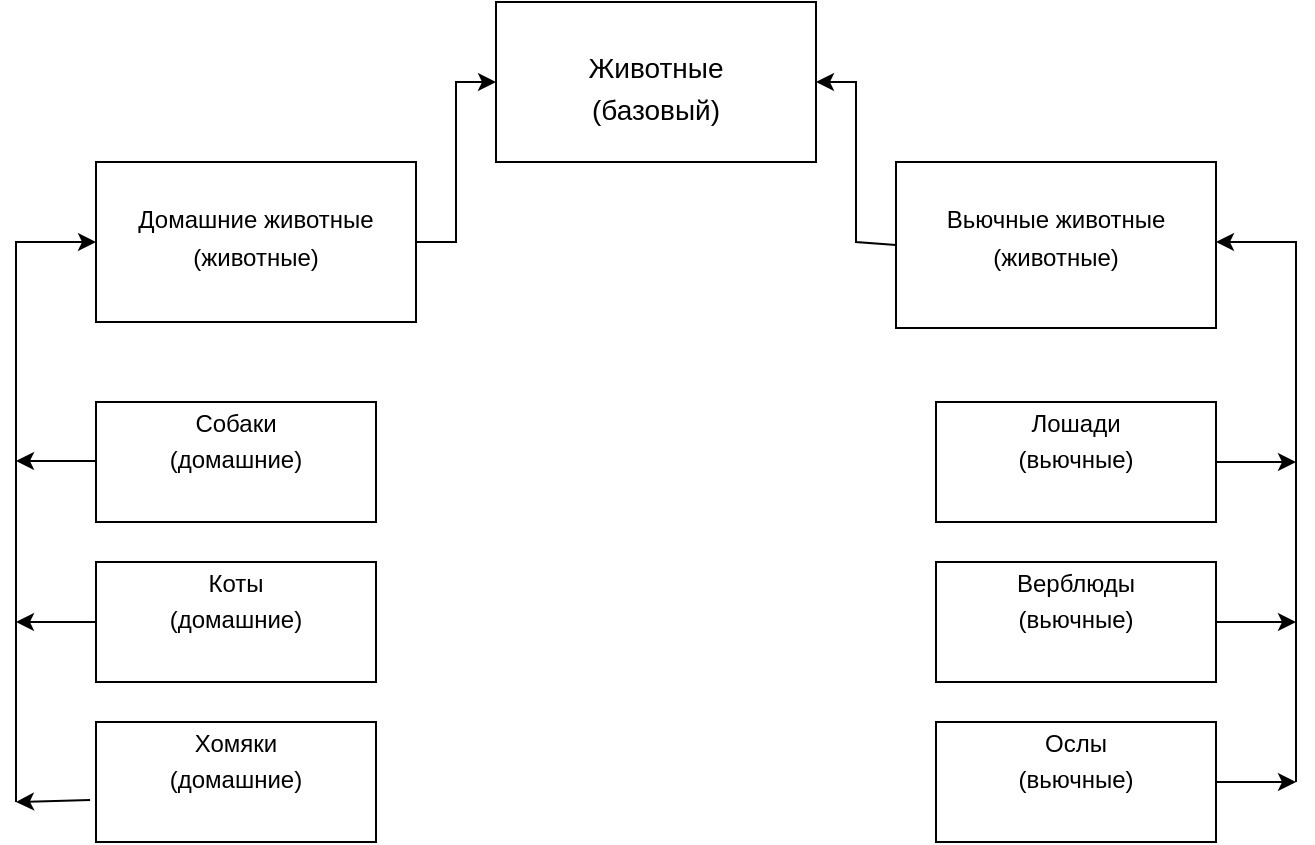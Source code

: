 <mxfile version="21.6.1" type="device">
  <diagram name="Page-1" id="e7e014a7-5840-1c2e-5031-d8a46d1fe8dd">
    <mxGraphModel dx="726" dy="407" grid="1" gridSize="10" guides="1" tooltips="1" connect="1" arrows="1" fold="1" page="1" pageScale="1" pageWidth="1169" pageHeight="826" background="none" math="0" shadow="0">
      <root>
        <mxCell id="0" />
        <mxCell id="1" parent="0" />
        <mxCell id="tGdlwRBx1bDIZQyUGaqJ-41" value="&lt;p style=&quot;margin: 4px 0px 0px; font-size: 14px;&quot;&gt;&lt;br&gt;&lt;/p&gt;&lt;p style=&quot;margin: 4px 0px 0px; font-size: 14px;&quot;&gt;Животные&lt;/p&gt;&lt;p style=&quot;margin: 4px 0px 0px; font-size: 14px;&quot;&gt;(базовый)&lt;/p&gt;" style="verticalAlign=top;align=center;overflow=fill;fontSize=12;fontFamily=Helvetica;html=1;" parent="1" vertex="1">
          <mxGeometry x="320" y="280" width="160" height="80" as="geometry" />
        </mxCell>
        <mxCell id="tGdlwRBx1bDIZQyUGaqJ-42" value="&lt;p style=&quot;margin:0px;margin-top:4px;text-align:center;&quot;&gt;&lt;br&gt;&lt;/p&gt;&lt;p style=&quot;margin:0px;margin-top:4px;text-align:center;&quot;&gt;Домашние животные&lt;/p&gt;&lt;p style=&quot;margin:0px;margin-top:4px;text-align:center;&quot;&gt;(животные)&lt;/p&gt;" style="verticalAlign=top;align=left;overflow=fill;fontSize=12;fontFamily=Helvetica;html=1;fillColor=#FFFFFF;" parent="1" vertex="1">
          <mxGeometry x="120" y="360" width="160" height="80" as="geometry" />
        </mxCell>
        <mxCell id="tGdlwRBx1bDIZQyUGaqJ-43" value="&lt;p style=&quot;margin: 4px 0px 0px; text-align: center;&quot;&gt;&lt;font style=&quot;font-size: 12px;&quot;&gt;&lt;br&gt;&lt;/font&gt;&lt;/p&gt;&lt;p style=&quot;margin: 4px 0px 0px; text-align: center;&quot;&gt;&lt;font style=&quot;font-size: 12px;&quot;&gt;Вьючные животные&lt;/font&gt;&lt;/p&gt;&lt;p style=&quot;margin: 4px 0px 0px; text-align: center;&quot;&gt;&lt;font style=&quot;font-size: 12px;&quot;&gt;(животные)&lt;/font&gt;&lt;/p&gt;" style="verticalAlign=top;align=left;overflow=fill;fontSize=12;fontFamily=Helvetica;html=1;" parent="1" vertex="1">
          <mxGeometry x="520" y="360" width="160" height="83" as="geometry" />
        </mxCell>
        <mxCell id="tGdlwRBx1bDIZQyUGaqJ-44" value="&lt;p style=&quot;margin:0px;margin-top:4px;text-align:center;&quot;&gt;Собаки&lt;/p&gt;&lt;p style=&quot;margin:0px;margin-top:4px;text-align:center;&quot;&gt;(домашние)&lt;/p&gt;" style="verticalAlign=top;align=left;overflow=fill;fontSize=12;fontFamily=Helvetica;html=1;" parent="1" vertex="1">
          <mxGeometry x="120" y="480" width="140" height="60" as="geometry" />
        </mxCell>
        <mxCell id="tGdlwRBx1bDIZQyUGaqJ-45" value="&lt;p style=&quot;border-color: var(--border-color); margin: 4px 0px 0px; text-align: center;&quot;&gt;Коты&lt;/p&gt;&lt;p style=&quot;border-color: var(--border-color); margin: 4px 0px 0px; text-align: center;&quot;&gt;(домашние)&lt;br&gt;&lt;/p&gt;" style="verticalAlign=top;align=left;overflow=fill;fontSize=12;fontFamily=Helvetica;html=1;" parent="1" vertex="1">
          <mxGeometry x="120" y="560" width="140" height="60" as="geometry" />
        </mxCell>
        <mxCell id="tGdlwRBx1bDIZQyUGaqJ-46" value="&lt;p style=&quot;border-color: var(--border-color); margin: 4px 0px 0px; text-align: center;&quot;&gt;Хомяки&lt;/p&gt;&lt;p style=&quot;border-color: var(--border-color); margin: 4px 0px 0px; text-align: center;&quot;&gt;(домашние)&lt;br&gt;&lt;/p&gt;" style="verticalAlign=top;align=left;overflow=fill;fontSize=12;fontFamily=Helvetica;html=1;" parent="1" vertex="1">
          <mxGeometry x="120" y="640" width="140" height="60" as="geometry" />
        </mxCell>
        <mxCell id="tGdlwRBx1bDIZQyUGaqJ-47" value="&lt;p style=&quot;border-color: var(--border-color); margin: 4px 0px 0px; text-align: center;&quot;&gt;Лошади&lt;/p&gt;&lt;p style=&quot;border-color: var(--border-color); margin: 4px 0px 0px; text-align: center;&quot;&gt;(вьючные)&lt;/p&gt;" style="verticalAlign=top;align=left;overflow=fill;fontSize=12;fontFamily=Helvetica;html=1;" parent="1" vertex="1">
          <mxGeometry x="540" y="480" width="140" height="60" as="geometry" />
        </mxCell>
        <mxCell id="tGdlwRBx1bDIZQyUGaqJ-48" value="&lt;p style=&quot;border-color: var(--border-color); margin: 4px 0px 0px; text-align: center;&quot;&gt;Верблюды&lt;/p&gt;&lt;p style=&quot;border-color: var(--border-color); margin: 4px 0px 0px; text-align: center;&quot;&gt;(вьючные)&lt;/p&gt;" style="verticalAlign=top;align=left;overflow=fill;fontSize=12;fontFamily=Helvetica;html=1;" parent="1" vertex="1">
          <mxGeometry x="540" y="560" width="140" height="60" as="geometry" />
        </mxCell>
        <mxCell id="tGdlwRBx1bDIZQyUGaqJ-50" value="&lt;p style=&quot;border-color: var(--border-color); margin: 4px 0px 0px; text-align: center;&quot;&gt;Ослы&lt;/p&gt;&lt;p style=&quot;border-color: var(--border-color); margin: 4px 0px 0px; text-align: center;&quot;&gt;(вьючные)&lt;/p&gt;" style="verticalAlign=top;align=left;overflow=fill;fontSize=12;fontFamily=Helvetica;html=1;" parent="1" vertex="1">
          <mxGeometry x="540" y="640" width="140" height="60" as="geometry" />
        </mxCell>
        <mxCell id="6s2-XC50rbLZh-7hoy3M-1" value="" style="endArrow=classic;html=1;rounded=0;fontSize=14;exitX=0;exitY=0.5;exitDx=0;exitDy=0;entryX=1;entryY=0.5;entryDx=0;entryDy=0;" parent="1" source="tGdlwRBx1bDIZQyUGaqJ-43" target="tGdlwRBx1bDIZQyUGaqJ-41" edge="1">
          <mxGeometry width="50" height="50" relative="1" as="geometry">
            <mxPoint x="520" y="350" as="sourcePoint" />
            <mxPoint x="570" y="300" as="targetPoint" />
            <Array as="points">
              <mxPoint x="500" y="400" />
              <mxPoint x="500" y="360" />
              <mxPoint x="500" y="320" />
            </Array>
          </mxGeometry>
        </mxCell>
        <mxCell id="6s2-XC50rbLZh-7hoy3M-2" value="" style="endArrow=classic;html=1;rounded=0;fontSize=14;exitX=1;exitY=0.5;exitDx=0;exitDy=0;" parent="1" source="tGdlwRBx1bDIZQyUGaqJ-42" edge="1">
          <mxGeometry width="50" height="50" relative="1" as="geometry">
            <mxPoint x="270" y="370" as="sourcePoint" />
            <mxPoint x="320" y="320" as="targetPoint" />
            <Array as="points">
              <mxPoint x="300" y="400" />
              <mxPoint x="300" y="320" />
            </Array>
          </mxGeometry>
        </mxCell>
        <mxCell id="6s2-XC50rbLZh-7hoy3M-3" value="" style="endArrow=classic;html=1;rounded=0;fontSize=12;" parent="1" edge="1">
          <mxGeometry width="50" height="50" relative="1" as="geometry">
            <mxPoint x="80" y="680" as="sourcePoint" />
            <mxPoint x="120" y="400" as="targetPoint" />
            <Array as="points">
              <mxPoint x="80" y="400" />
            </Array>
          </mxGeometry>
        </mxCell>
        <mxCell id="6s2-XC50rbLZh-7hoy3M-4" value="" style="endArrow=classic;html=1;rounded=0;fontSize=12;exitX=-0.021;exitY=0.65;exitDx=0;exitDy=0;exitPerimeter=0;" parent="1" source="tGdlwRBx1bDIZQyUGaqJ-46" edge="1">
          <mxGeometry width="50" height="50" relative="1" as="geometry">
            <mxPoint x="30" y="730" as="sourcePoint" />
            <mxPoint x="80" y="680" as="targetPoint" />
          </mxGeometry>
        </mxCell>
        <mxCell id="6s2-XC50rbLZh-7hoy3M-5" value="" style="endArrow=classic;html=1;rounded=0;fontSize=12;" parent="1" edge="1">
          <mxGeometry width="50" height="50" relative="1" as="geometry">
            <mxPoint x="120" y="590" as="sourcePoint" />
            <mxPoint x="80" y="590" as="targetPoint" />
          </mxGeometry>
        </mxCell>
        <mxCell id="6s2-XC50rbLZh-7hoy3M-6" value="" style="endArrow=classic;html=1;rounded=0;fontSize=12;" parent="1" edge="1">
          <mxGeometry width="50" height="50" relative="1" as="geometry">
            <mxPoint x="120" y="509.5" as="sourcePoint" />
            <mxPoint x="80" y="509.5" as="targetPoint" />
          </mxGeometry>
        </mxCell>
        <mxCell id="6s2-XC50rbLZh-7hoy3M-7" value="" style="endArrow=classic;html=1;rounded=0;fontSize=12;" parent="1" edge="1">
          <mxGeometry width="50" height="50" relative="1" as="geometry">
            <mxPoint x="720" y="670" as="sourcePoint" />
            <mxPoint x="680" y="400" as="targetPoint" />
            <Array as="points">
              <mxPoint x="720" y="400" />
            </Array>
          </mxGeometry>
        </mxCell>
        <mxCell id="6s2-XC50rbLZh-7hoy3M-8" value="" style="endArrow=classic;html=1;rounded=0;fontSize=12;exitX=1;exitY=0.5;exitDx=0;exitDy=0;" parent="1" source="tGdlwRBx1bDIZQyUGaqJ-50" edge="1">
          <mxGeometry width="50" height="50" relative="1" as="geometry">
            <mxPoint x="670" y="730" as="sourcePoint" />
            <mxPoint x="720" y="670" as="targetPoint" />
          </mxGeometry>
        </mxCell>
        <mxCell id="6s2-XC50rbLZh-7hoy3M-9" value="" style="endArrow=classic;html=1;rounded=0;fontSize=12;exitX=1;exitY=0.5;exitDx=0;exitDy=0;" parent="1" source="tGdlwRBx1bDIZQyUGaqJ-47" edge="1">
          <mxGeometry width="50" height="50" relative="1" as="geometry">
            <mxPoint x="690" y="695" as="sourcePoint" />
            <mxPoint x="720" y="510" as="targetPoint" />
          </mxGeometry>
        </mxCell>
        <mxCell id="6s2-XC50rbLZh-7hoy3M-10" value="" style="endArrow=classic;html=1;rounded=0;fontSize=12;exitX=1;exitY=0.5;exitDx=0;exitDy=0;" parent="1" source="tGdlwRBx1bDIZQyUGaqJ-48" edge="1">
          <mxGeometry width="50" height="50" relative="1" as="geometry">
            <mxPoint x="700" y="705" as="sourcePoint" />
            <mxPoint x="720" y="590" as="targetPoint" />
          </mxGeometry>
        </mxCell>
      </root>
    </mxGraphModel>
  </diagram>
</mxfile>
